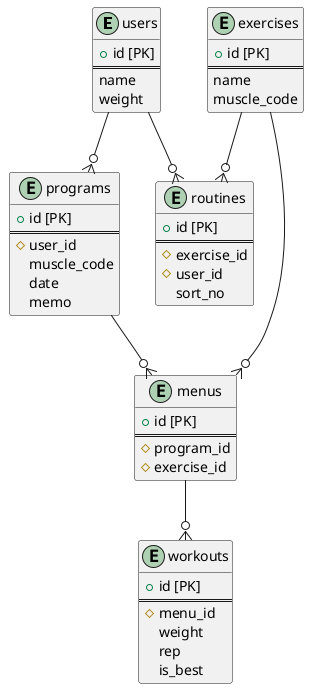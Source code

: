 @startuml
entity "users" {
    + id [PK]
    ==
    name
    weight
}


entity "programs" {
    + id [PK]
    ==
    #user_id
    muscle_code
    date
    memo
}

entity "menus" {
    + id [PK]
    ==
    #program_id
    #exercise_id
}

entity "routines" {
    + id [PK]
    ==
    #exercise_id
    #user_id
    sort_no
}

entity "exercises" {
    + id [PK]
    ==
    name
    muscle_code
}

entity "workouts" {
    + id [PK]
    ==
    #menu_id
    weight
    rep
    is_best
}

users --o{ programs
programs --o{ menus
menus --o{ workouts
users --o{ routines
exercises --o{ routines
exercises --o{ menus



@enduml